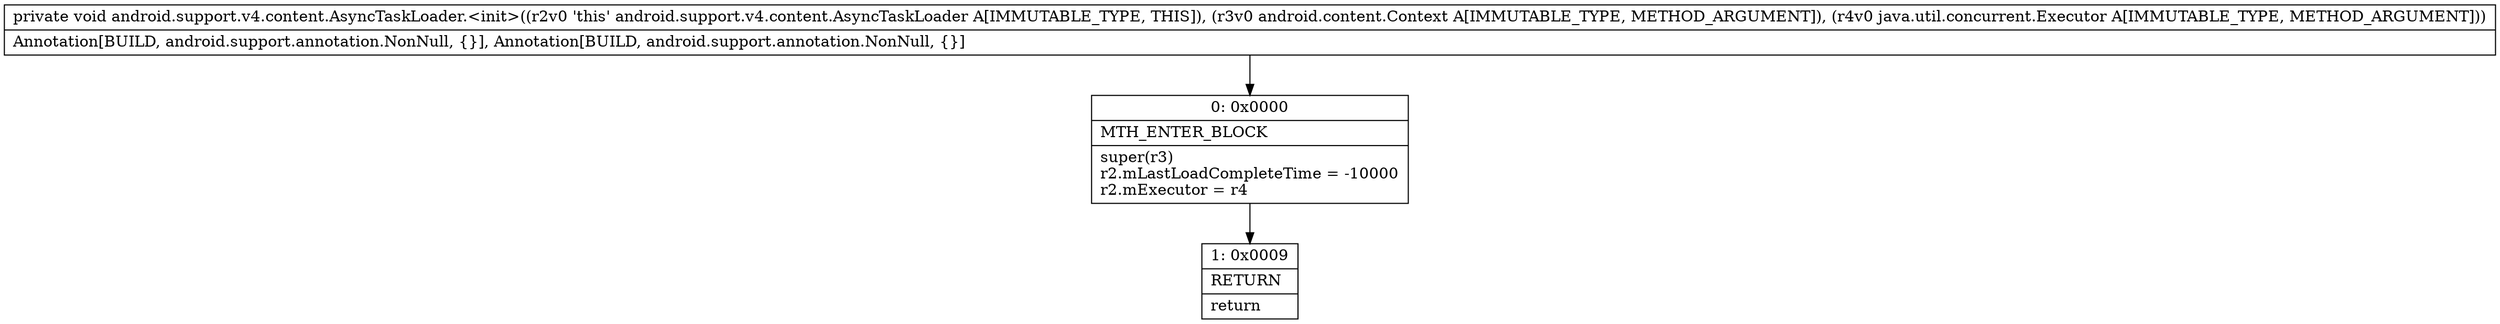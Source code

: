 digraph "CFG forandroid.support.v4.content.AsyncTaskLoader.\<init\>(Landroid\/content\/Context;Ljava\/util\/concurrent\/Executor;)V" {
Node_0 [shape=record,label="{0\:\ 0x0000|MTH_ENTER_BLOCK\l|super(r3)\lr2.mLastLoadCompleteTime = \-10000\lr2.mExecutor = r4\l}"];
Node_1 [shape=record,label="{1\:\ 0x0009|RETURN\l|return\l}"];
MethodNode[shape=record,label="{private void android.support.v4.content.AsyncTaskLoader.\<init\>((r2v0 'this' android.support.v4.content.AsyncTaskLoader A[IMMUTABLE_TYPE, THIS]), (r3v0 android.content.Context A[IMMUTABLE_TYPE, METHOD_ARGUMENT]), (r4v0 java.util.concurrent.Executor A[IMMUTABLE_TYPE, METHOD_ARGUMENT]))  | Annotation[BUILD, android.support.annotation.NonNull, \{\}], Annotation[BUILD, android.support.annotation.NonNull, \{\}]\l}"];
MethodNode -> Node_0;
Node_0 -> Node_1;
}

